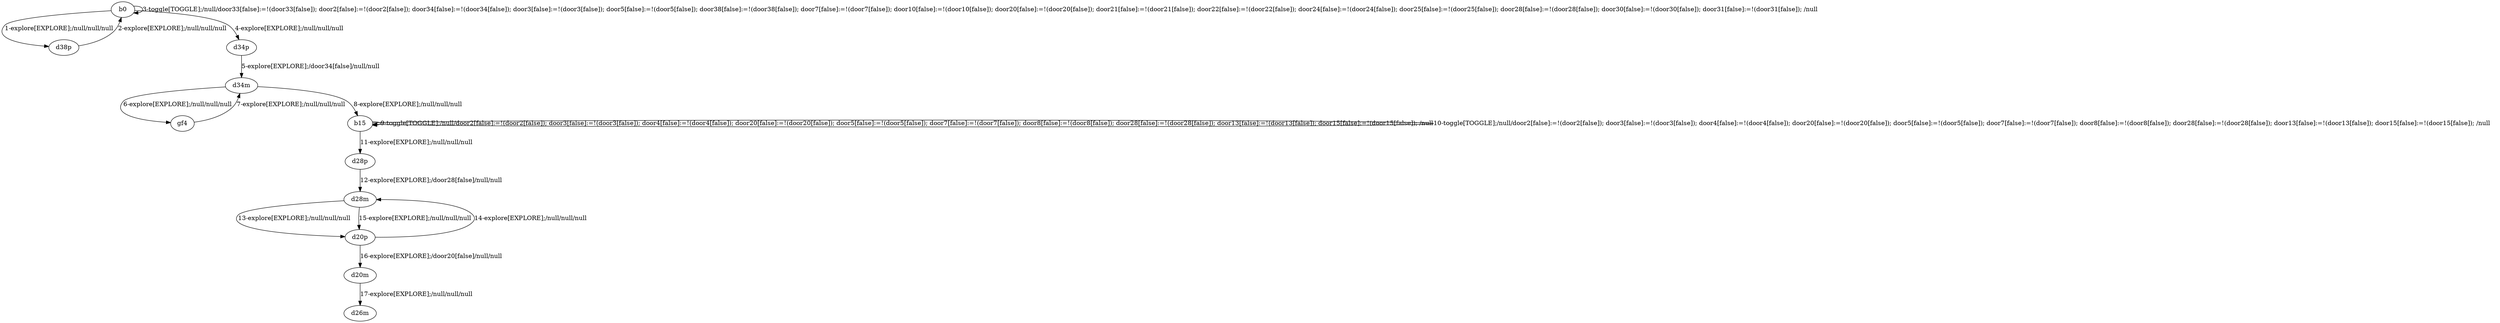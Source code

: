 # Total number of goals covered by this test: 1
# d20p --> d28m

digraph g {
"b0" -> "d38p" [label = "1-explore[EXPLORE];/null/null/null"];
"d38p" -> "b0" [label = "2-explore[EXPLORE];/null/null/null"];
"b0" -> "b0" [label = "3-toggle[TOGGLE];/null/door33[false]:=!(door33[false]); door2[false]:=!(door2[false]); door34[false]:=!(door34[false]); door3[false]:=!(door3[false]); door5[false]:=!(door5[false]); door38[false]:=!(door38[false]); door7[false]:=!(door7[false]); door10[false]:=!(door10[false]); door20[false]:=!(door20[false]); door21[false]:=!(door21[false]); door22[false]:=!(door22[false]); door24[false]:=!(door24[false]); door25[false]:=!(door25[false]); door28[false]:=!(door28[false]); door30[false]:=!(door30[false]); door31[false]:=!(door31[false]); /null"];
"b0" -> "d34p" [label = "4-explore[EXPLORE];/null/null/null"];
"d34p" -> "d34m" [label = "5-explore[EXPLORE];/door34[false]/null/null"];
"d34m" -> "gf4" [label = "6-explore[EXPLORE];/null/null/null"];
"gf4" -> "d34m" [label = "7-explore[EXPLORE];/null/null/null"];
"d34m" -> "b15" [label = "8-explore[EXPLORE];/null/null/null"];
"b15" -> "b15" [label = "9-toggle[TOGGLE];/null/door2[false]:=!(door2[false]); door3[false]:=!(door3[false]); door4[false]:=!(door4[false]); door20[false]:=!(door20[false]); door5[false]:=!(door5[false]); door7[false]:=!(door7[false]); door8[false]:=!(door8[false]); door28[false]:=!(door28[false]); door13[false]:=!(door13[false]); door15[false]:=!(door15[false]); /null"];
"b15" -> "b15" [label = "10-toggle[TOGGLE];/null/door2[false]:=!(door2[false]); door3[false]:=!(door3[false]); door4[false]:=!(door4[false]); door20[false]:=!(door20[false]); door5[false]:=!(door5[false]); door7[false]:=!(door7[false]); door8[false]:=!(door8[false]); door28[false]:=!(door28[false]); door13[false]:=!(door13[false]); door15[false]:=!(door15[false]); /null"];
"b15" -> "d28p" [label = "11-explore[EXPLORE];/null/null/null"];
"d28p" -> "d28m" [label = "12-explore[EXPLORE];/door28[false]/null/null"];
"d28m" -> "d20p" [label = "13-explore[EXPLORE];/null/null/null"];
"d20p" -> "d28m" [label = "14-explore[EXPLORE];/null/null/null"];
"d28m" -> "d20p" [label = "15-explore[EXPLORE];/null/null/null"];
"d20p" -> "d20m" [label = "16-explore[EXPLORE];/door20[false]/null/null"];
"d20m" -> "d26m" [label = "17-explore[EXPLORE];/null/null/null"];
}